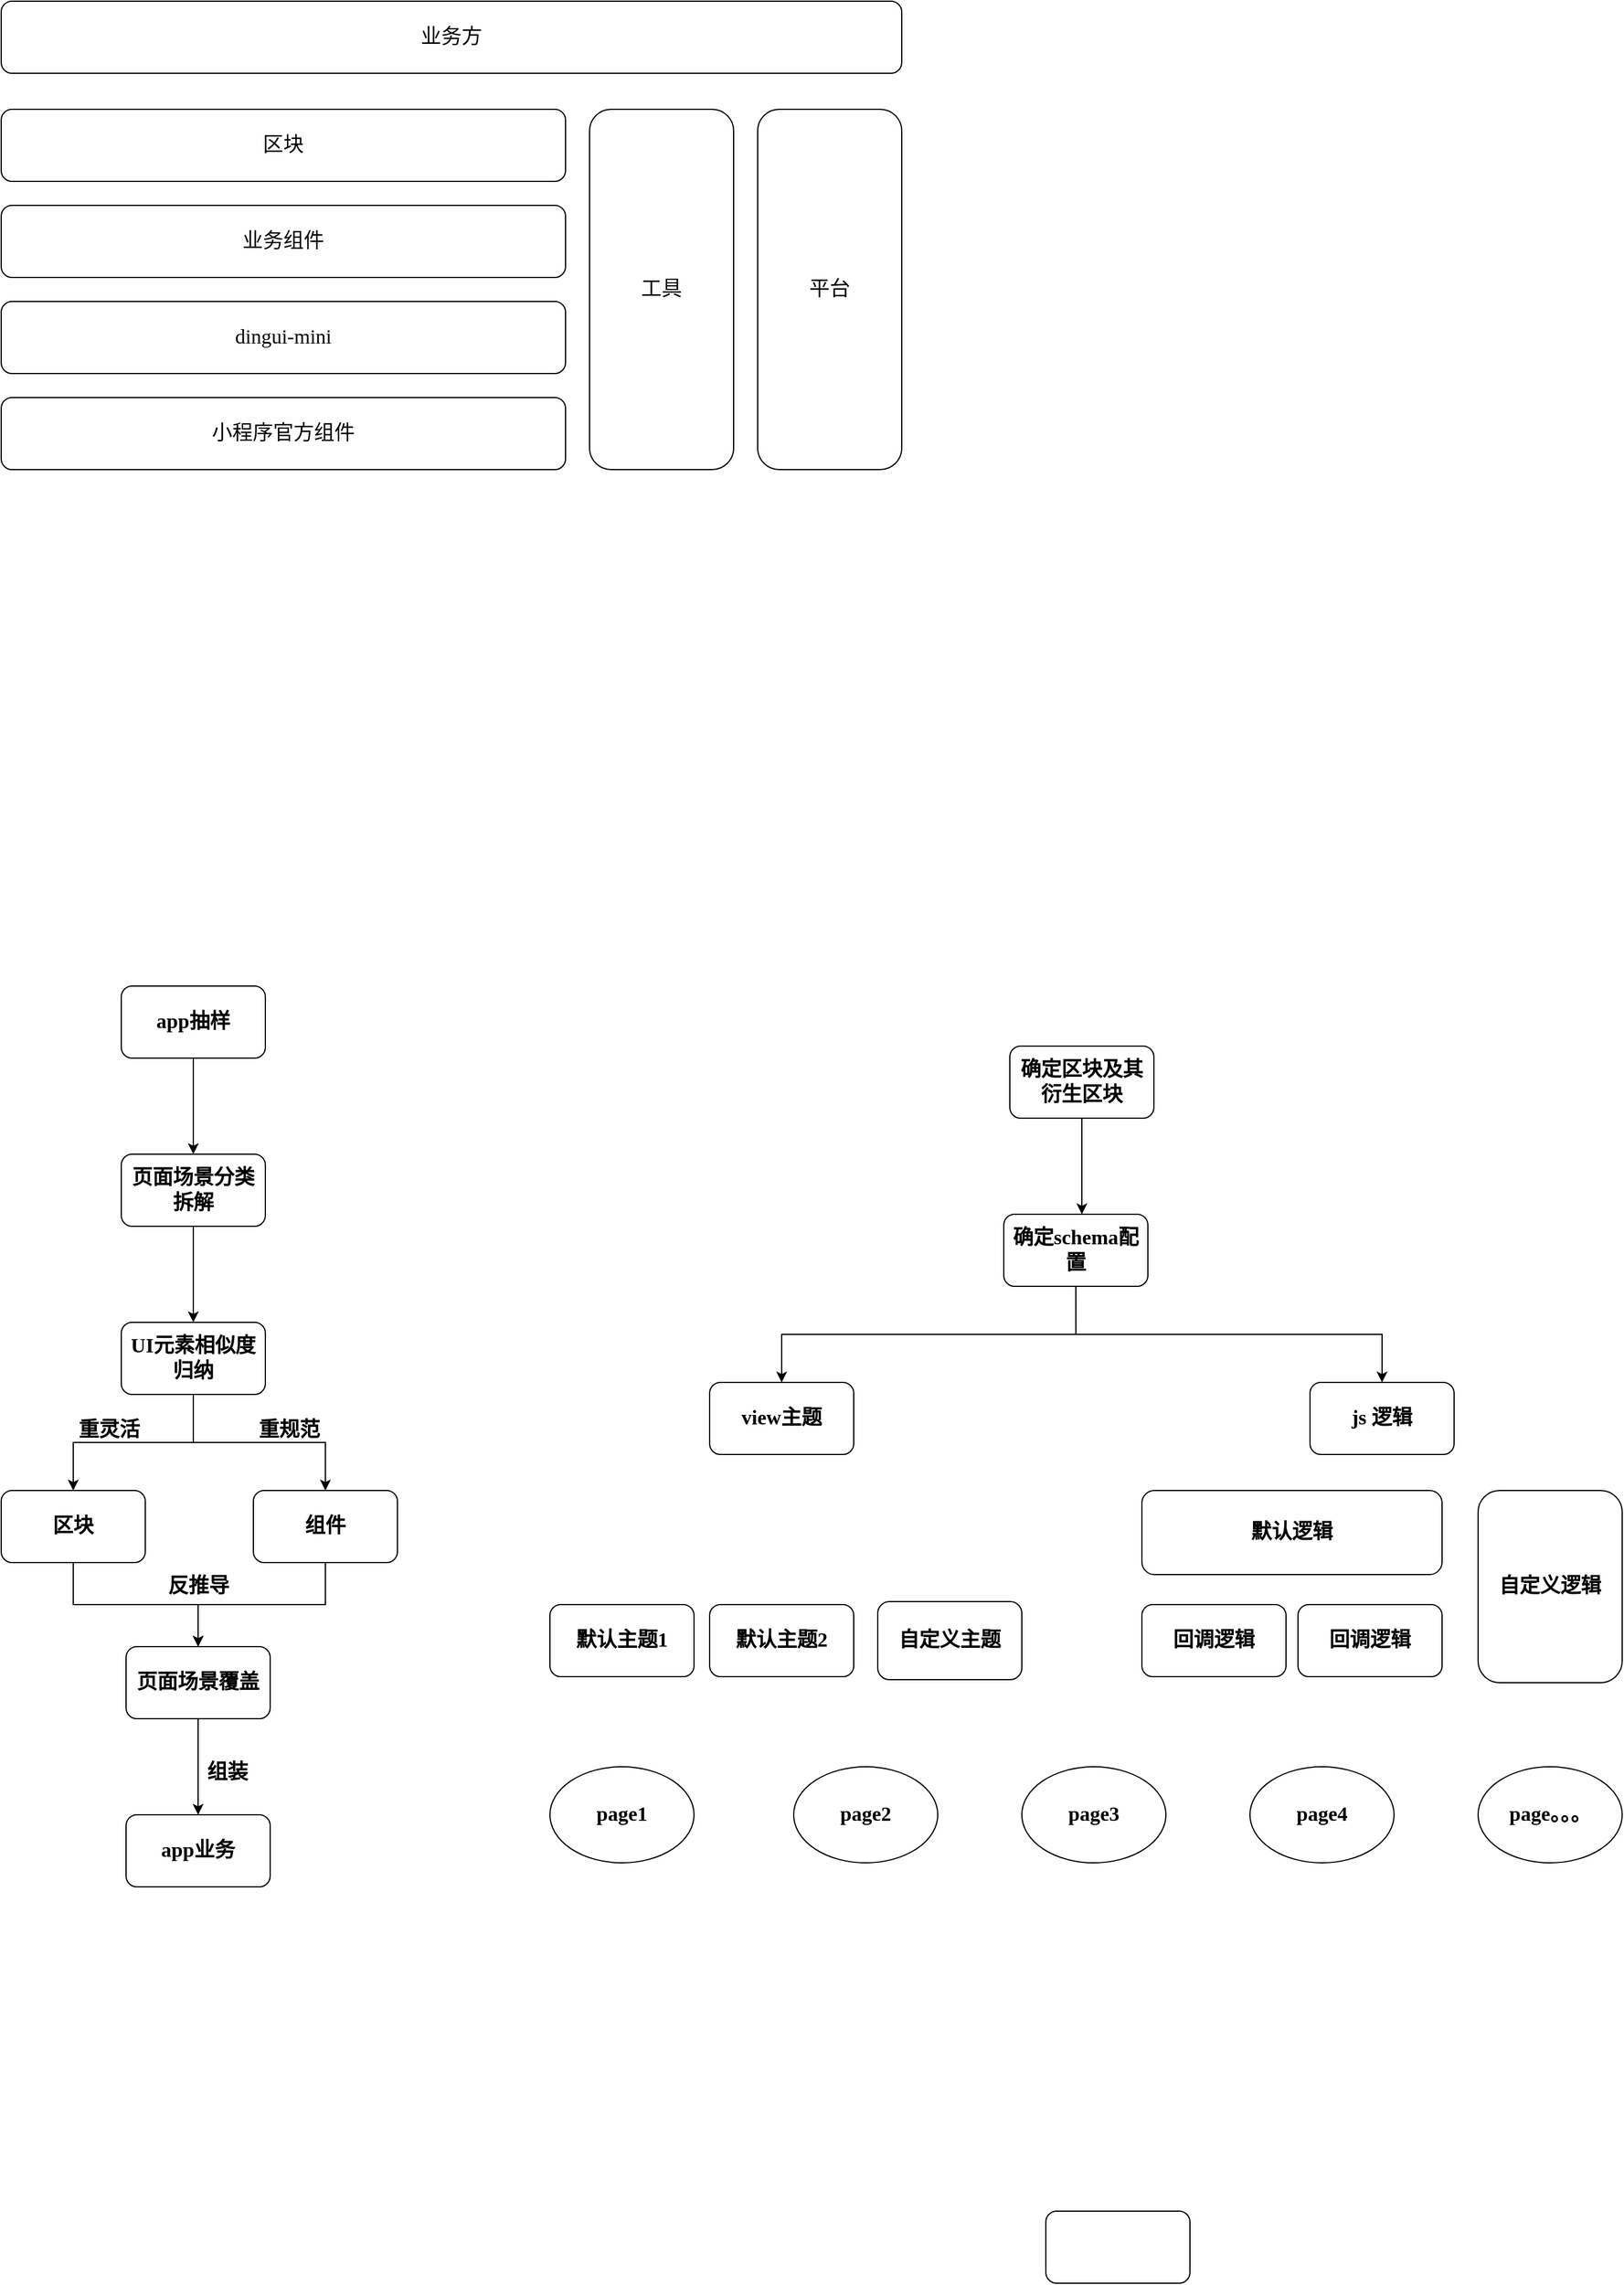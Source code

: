 <mxfile version="13.8.6" type="github"><diagram id="BA6BoKVD62JwFN8tU82A" name="Page-1"><mxGraphModel dx="1567" dy="2336" grid="1" gridSize="10" guides="1" tooltips="1" connect="1" arrows="1" fold="1" page="1" pageScale="1" pageWidth="827" pageHeight="1169" math="0" shadow="0"><root><mxCell id="0"/><mxCell id="1" parent="0"/><mxCell id="PDsMdYbchzR6qBBDPlei-3" value="" style="edgeStyle=orthogonalEdgeStyle;rounded=0;orthogonalLoop=1;jettySize=auto;html=1;fontFamily=Comic Sans MS;fontStyle=1;fontSize=17;" parent="1" edge="1"><mxGeometry relative="1" as="geometry"><mxPoint x="410" y="390" as="sourcePoint"/><mxPoint x="410" y="470" as="targetPoint"/></mxGeometry></mxCell><mxCell id="PDsMdYbchzR6qBBDPlei-4" value="app抽样" style="rounded=1;whiteSpace=wrap;html=1;fontFamily=Comic Sans MS;fontStyle=1;fontSize=17;" parent="1" vertex="1"><mxGeometry x="350" y="330" width="120" height="60" as="geometry"/></mxCell><mxCell id="PDsMdYbchzR6qBBDPlei-7" value="" style="edgeStyle=orthogonalEdgeStyle;rounded=0;orthogonalLoop=1;jettySize=auto;html=1;fontFamily=Comic Sans MS;fontStyle=1;fontSize=17;" parent="1" source="PDsMdYbchzR6qBBDPlei-5" target="PDsMdYbchzR6qBBDPlei-6" edge="1"><mxGeometry relative="1" as="geometry"/></mxCell><mxCell id="PDsMdYbchzR6qBBDPlei-5" value="页面场景分类拆解" style="rounded=1;whiteSpace=wrap;html=1;fontFamily=Comic Sans MS;fontStyle=1;fontSize=17;" parent="1" vertex="1"><mxGeometry x="350" y="470" width="120" height="60" as="geometry"/></mxCell><mxCell id="PDsMdYbchzR6qBBDPlei-12" style="edgeStyle=orthogonalEdgeStyle;rounded=0;orthogonalLoop=1;jettySize=auto;html=1;exitX=0.5;exitY=1;exitDx=0;exitDy=0;entryX=0.5;entryY=0;entryDx=0;entryDy=0;fontFamily=Comic Sans MS;fontStyle=1;fontSize=17;" parent="1" source="PDsMdYbchzR6qBBDPlei-6" target="PDsMdYbchzR6qBBDPlei-8" edge="1"><mxGeometry relative="1" as="geometry"/></mxCell><mxCell id="PDsMdYbchzR6qBBDPlei-13" style="edgeStyle=orthogonalEdgeStyle;rounded=0;orthogonalLoop=1;jettySize=auto;html=1;fontFamily=Comic Sans MS;fontStyle=1;fontSize=17;" parent="1" source="PDsMdYbchzR6qBBDPlei-6" target="PDsMdYbchzR6qBBDPlei-10" edge="1"><mxGeometry relative="1" as="geometry"/></mxCell><mxCell id="PDsMdYbchzR6qBBDPlei-6" value="UI元素相似度归纳" style="rounded=1;whiteSpace=wrap;html=1;fontFamily=Comic Sans MS;fontStyle=1;fontSize=17;" parent="1" vertex="1"><mxGeometry x="350" y="610" width="120" height="60" as="geometry"/></mxCell><mxCell id="PDsMdYbchzR6qBBDPlei-15" style="edgeStyle=orthogonalEdgeStyle;rounded=0;orthogonalLoop=1;jettySize=auto;html=1;fontFamily=Comic Sans MS;fontStyle=1;fontSize=17;" parent="1" source="PDsMdYbchzR6qBBDPlei-8" target="PDsMdYbchzR6qBBDPlei-14" edge="1"><mxGeometry relative="1" as="geometry"/></mxCell><mxCell id="PDsMdYbchzR6qBBDPlei-8" value="区块" style="rounded=1;whiteSpace=wrap;html=1;fontFamily=Comic Sans MS;fontStyle=1;fontSize=17;" parent="1" vertex="1"><mxGeometry x="250" y="750" width="120" height="60" as="geometry"/></mxCell><mxCell id="PDsMdYbchzR6qBBDPlei-16" style="edgeStyle=orthogonalEdgeStyle;rounded=0;orthogonalLoop=1;jettySize=auto;html=1;entryX=0.5;entryY=0;entryDx=0;entryDy=0;fontFamily=Comic Sans MS;fontStyle=1;fontSize=17;" parent="1" source="PDsMdYbchzR6qBBDPlei-10" target="PDsMdYbchzR6qBBDPlei-14" edge="1"><mxGeometry relative="1" as="geometry"/></mxCell><mxCell id="PDsMdYbchzR6qBBDPlei-10" value="组件" style="rounded=1;whiteSpace=wrap;html=1;fontFamily=Comic Sans MS;fontStyle=1;fontSize=17;" parent="1" vertex="1"><mxGeometry x="460" y="750" width="120" height="60" as="geometry"/></mxCell><mxCell id="PDsMdYbchzR6qBBDPlei-18" value="" style="edgeStyle=orthogonalEdgeStyle;rounded=0;orthogonalLoop=1;jettySize=auto;html=1;fontFamily=Comic Sans MS;fontStyle=1;fontSize=17;" parent="1" source="PDsMdYbchzR6qBBDPlei-14" target="PDsMdYbchzR6qBBDPlei-17" edge="1"><mxGeometry relative="1" as="geometry"/></mxCell><mxCell id="PDsMdYbchzR6qBBDPlei-14" value="页面场景覆盖" style="rounded=1;whiteSpace=wrap;html=1;fontFamily=Comic Sans MS;fontStyle=1;fontSize=17;" parent="1" vertex="1"><mxGeometry x="354" y="880" width="120" height="60" as="geometry"/></mxCell><mxCell id="PDsMdYbchzR6qBBDPlei-17" value="app业务" style="rounded=1;whiteSpace=wrap;html=1;fontFamily=Comic Sans MS;fontStyle=1;fontSize=17;" parent="1" vertex="1"><mxGeometry x="354" y="1020" width="120" height="60" as="geometry"/></mxCell><mxCell id="PDsMdYbchzR6qBBDPlei-19" value="重灵活" style="text;html=1;strokeColor=none;fillColor=none;align=center;verticalAlign=middle;whiteSpace=wrap;rounded=0;fontFamily=Comic Sans MS;fontStyle=1;fontSize=17;" parent="1" vertex="1"><mxGeometry x="310" y="690" width="60" height="20" as="geometry"/></mxCell><mxCell id="PDsMdYbchzR6qBBDPlei-20" value="重规范" style="text;html=1;strokeColor=none;fillColor=none;align=center;verticalAlign=middle;whiteSpace=wrap;rounded=0;fontFamily=Comic Sans MS;fontStyle=1;fontSize=17;" parent="1" vertex="1"><mxGeometry x="460" y="690" width="60" height="20" as="geometry"/></mxCell><mxCell id="PDsMdYbchzR6qBBDPlei-25" value="业务方" style="rounded=1;whiteSpace=wrap;html=1;fontFamily=Comic Sans MS;fontSize=17;" parent="1" vertex="1"><mxGeometry x="250" y="-490" width="750" height="60" as="geometry"/></mxCell><mxCell id="PDsMdYbchzR6qBBDPlei-29" value="小程序官方组件" style="rounded=1;whiteSpace=wrap;html=1;fontFamily=Comic Sans MS;fontSize=17;" parent="1" vertex="1"><mxGeometry x="250" y="-160" width="470" height="60" as="geometry"/></mxCell><mxCell id="PDsMdYbchzR6qBBDPlei-30" value="dingui-mini" style="rounded=1;whiteSpace=wrap;html=1;fontFamily=Comic Sans MS;fontSize=17;" parent="1" vertex="1"><mxGeometry x="250" y="-240" width="470" height="60" as="geometry"/></mxCell><mxCell id="PDsMdYbchzR6qBBDPlei-31" value="业务组件" style="rounded=1;whiteSpace=wrap;html=1;fontFamily=Comic Sans MS;fontSize=17;" parent="1" vertex="1"><mxGeometry x="250" y="-320" width="470" height="60" as="geometry"/></mxCell><mxCell id="PDsMdYbchzR6qBBDPlei-32" value="区块" style="rounded=1;whiteSpace=wrap;html=1;fontFamily=Comic Sans MS;fontSize=17;" parent="1" vertex="1"><mxGeometry x="250" y="-400" width="470" height="60" as="geometry"/></mxCell><mxCell id="PDsMdYbchzR6qBBDPlei-33" value="工具" style="rounded=1;whiteSpace=wrap;html=1;fontFamily=Comic Sans MS;fontSize=17;" parent="1" vertex="1"><mxGeometry x="740" y="-400" width="120" height="300" as="geometry"/></mxCell><mxCell id="PDsMdYbchzR6qBBDPlei-34" value="平台" style="rounded=1;whiteSpace=wrap;html=1;fontFamily=Comic Sans MS;fontSize=17;" parent="1" vertex="1"><mxGeometry x="880" y="-400" width="120" height="300" as="geometry"/></mxCell><mxCell id="PDsMdYbchzR6qBBDPlei-36" style="edgeStyle=orthogonalEdgeStyle;rounded=0;orthogonalLoop=1;jettySize=auto;html=1;exitX=0.5;exitY=1;exitDx=0;exitDy=0;fontFamily=Comic Sans MS;fontSize=17;" parent="1" edge="1"><mxGeometry relative="1" as="geometry"><mxPoint x="940" y="-100" as="sourcePoint"/><mxPoint x="940" y="-100" as="targetPoint"/></mxGeometry></mxCell><mxCell id="vsi_exjW1HiKRHZsvrKF-1" value="反推导" style="text;html=1;align=center;verticalAlign=middle;resizable=0;points=[];autosize=1;fontSize=17;fontStyle=1" vertex="1" parent="1"><mxGeometry x="379" y="815" width="70" height="30" as="geometry"/></mxCell><mxCell id="vsi_exjW1HiKRHZsvrKF-2" value="组装" style="text;html=1;align=center;verticalAlign=middle;resizable=0;points=[];autosize=1;fontSize=17;fontStyle=1" vertex="1" parent="1"><mxGeometry x="413" y="970" width="50" height="30" as="geometry"/></mxCell><mxCell id="vsi_exjW1HiKRHZsvrKF-5" value="" style="edgeStyle=orthogonalEdgeStyle;rounded=0;orthogonalLoop=1;jettySize=auto;html=1;fontSize=17;" edge="1" parent="1" source="vsi_exjW1HiKRHZsvrKF-3"><mxGeometry relative="1" as="geometry"><mxPoint x="1150" y="520.0" as="targetPoint"/></mxGeometry></mxCell><mxCell id="vsi_exjW1HiKRHZsvrKF-3" value="确定区块及其衍生区块" style="rounded=1;whiteSpace=wrap;html=1;fontFamily=Comic Sans MS;fontStyle=1;fontSize=17;" vertex="1" parent="1"><mxGeometry x="1090" y="380" width="120" height="60" as="geometry"/></mxCell><mxCell id="vsi_exjW1HiKRHZsvrKF-17" style="edgeStyle=orthogonalEdgeStyle;rounded=0;orthogonalLoop=1;jettySize=auto;html=1;exitX=0.5;exitY=1;exitDx=0;exitDy=0;entryX=0.5;entryY=0;entryDx=0;entryDy=0;fontFamily=Comic Sans MS;fontStyle=1;fontSize=17;" edge="1" source="vsi_exjW1HiKRHZsvrKF-19" parent="1" target="vsi_exjW1HiKRHZsvrKF-24"><mxGeometry relative="1" as="geometry"><mxPoint x="1044.97" y="660.0" as="targetPoint"/><Array as="points"><mxPoint x="1145" y="620"/><mxPoint x="900" y="620"/></Array></mxGeometry></mxCell><mxCell id="vsi_exjW1HiKRHZsvrKF-18" style="edgeStyle=orthogonalEdgeStyle;rounded=0;orthogonalLoop=1;jettySize=auto;html=1;fontFamily=Comic Sans MS;fontStyle=1;fontSize=17;entryX=0.5;entryY=0;entryDx=0;entryDy=0;" edge="1" source="vsi_exjW1HiKRHZsvrKF-19" parent="1" target="vsi_exjW1HiKRHZsvrKF-25"><mxGeometry relative="1" as="geometry"><mxPoint x="1255.029" y="660.0" as="targetPoint"/><Array as="points"><mxPoint x="1145" y="620"/><mxPoint x="1400" y="620"/></Array></mxGeometry></mxCell><mxCell id="vsi_exjW1HiKRHZsvrKF-19" value="确定schema配置" style="rounded=1;whiteSpace=wrap;html=1;fontFamily=Comic Sans MS;fontStyle=1;fontSize=17;" vertex="1" parent="1"><mxGeometry x="1084.97" y="520" width="120" height="60" as="geometry"/></mxCell><mxCell id="vsi_exjW1HiKRHZsvrKF-24" value="view主题" style="rounded=1;whiteSpace=wrap;html=1;fontFamily=Comic Sans MS;fontStyle=1;fontSize=17;" vertex="1" parent="1"><mxGeometry x="840" y="660" width="120" height="60" as="geometry"/></mxCell><mxCell id="vsi_exjW1HiKRHZsvrKF-25" value="js 逻辑" style="rounded=1;whiteSpace=wrap;html=1;fontFamily=Comic Sans MS;fontStyle=1;fontSize=17;" vertex="1" parent="1"><mxGeometry x="1340" y="660" width="120" height="60" as="geometry"/></mxCell><mxCell id="vsi_exjW1HiKRHZsvrKF-30" value="默认逻辑" style="rounded=1;whiteSpace=wrap;html=1;fontFamily=Comic Sans MS;fontStyle=1;fontSize=17;" vertex="1" parent="1"><mxGeometry x="1200" y="750" width="250" height="70" as="geometry"/></mxCell><mxCell id="vsi_exjW1HiKRHZsvrKF-31" value="自定义逻辑" style="rounded=1;whiteSpace=wrap;html=1;fontFamily=Comic Sans MS;fontStyle=1;fontSize=17;" vertex="1" parent="1"><mxGeometry x="1480" y="750" width="120" height="160" as="geometry"/></mxCell><mxCell id="vsi_exjW1HiKRHZsvrKF-32" value="回调逻辑" style="rounded=1;whiteSpace=wrap;html=1;fontFamily=Comic Sans MS;fontStyle=1;fontSize=17;" vertex="1" parent="1"><mxGeometry x="1200" y="845" width="120" height="60" as="geometry"/></mxCell><mxCell id="vsi_exjW1HiKRHZsvrKF-33" value="回调逻辑" style="rounded=1;whiteSpace=wrap;html=1;fontFamily=Comic Sans MS;fontStyle=1;fontSize=17;" vertex="1" parent="1"><mxGeometry x="1330" y="845" width="120" height="60" as="geometry"/></mxCell><mxCell id="vsi_exjW1HiKRHZsvrKF-39" value="默认主题1" style="rounded=1;whiteSpace=wrap;html=1;fontFamily=Comic Sans MS;fontStyle=1;fontSize=17;" vertex="1" parent="1"><mxGeometry x="707" y="845" width="120" height="60" as="geometry"/></mxCell><mxCell id="vsi_exjW1HiKRHZsvrKF-40" value="默认主题2" style="rounded=1;whiteSpace=wrap;html=1;fontFamily=Comic Sans MS;fontStyle=1;fontSize=17;" vertex="1" parent="1"><mxGeometry x="840" y="845" width="120" height="60" as="geometry"/></mxCell><mxCell id="vsi_exjW1HiKRHZsvrKF-42" value="自定义主题" style="rounded=1;whiteSpace=wrap;html=1;fontFamily=Comic Sans MS;fontStyle=1;fontSize=17;" vertex="1" parent="1"><mxGeometry x="980" y="842.5" width="120" height="65" as="geometry"/></mxCell><mxCell id="vsi_exjW1HiKRHZsvrKF-43" value="page1" style="ellipse;whiteSpace=wrap;html=1;rounded=1;fontFamily=Comic Sans MS;fontSize=17;fontStyle=1;" vertex="1" parent="1"><mxGeometry x="707" y="980" width="120" height="80" as="geometry"/></mxCell><mxCell id="vsi_exjW1HiKRHZsvrKF-46" value="page2" style="ellipse;whiteSpace=wrap;html=1;rounded=1;fontFamily=Comic Sans MS;fontSize=17;fontStyle=1;" vertex="1" parent="1"><mxGeometry x="910" y="980" width="120" height="80" as="geometry"/></mxCell><mxCell id="vsi_exjW1HiKRHZsvrKF-47" value="page3" style="ellipse;whiteSpace=wrap;html=1;rounded=1;fontFamily=Comic Sans MS;fontSize=17;fontStyle=1;" vertex="1" parent="1"><mxGeometry x="1100" y="980" width="120" height="80" as="geometry"/></mxCell><mxCell id="vsi_exjW1HiKRHZsvrKF-48" value="page4" style="ellipse;whiteSpace=wrap;html=1;rounded=1;fontFamily=Comic Sans MS;fontSize=17;fontStyle=1;" vertex="1" parent="1"><mxGeometry x="1290" y="980" width="120" height="80" as="geometry"/></mxCell><mxCell id="vsi_exjW1HiKRHZsvrKF-49" value="page。。。" style="ellipse;whiteSpace=wrap;html=1;rounded=1;fontFamily=Comic Sans MS;fontSize=17;fontStyle=1;" vertex="1" parent="1"><mxGeometry x="1480" y="980" width="120" height="80" as="geometry"/></mxCell><mxCell id="vsi_exjW1HiKRHZsvrKF-59" value="" style="rounded=1;whiteSpace=wrap;html=1;fontSize=17;" vertex="1" parent="1"><mxGeometry x="1120" y="1350" width="120" height="60" as="geometry"/></mxCell></root></mxGraphModel></diagram></mxfile>